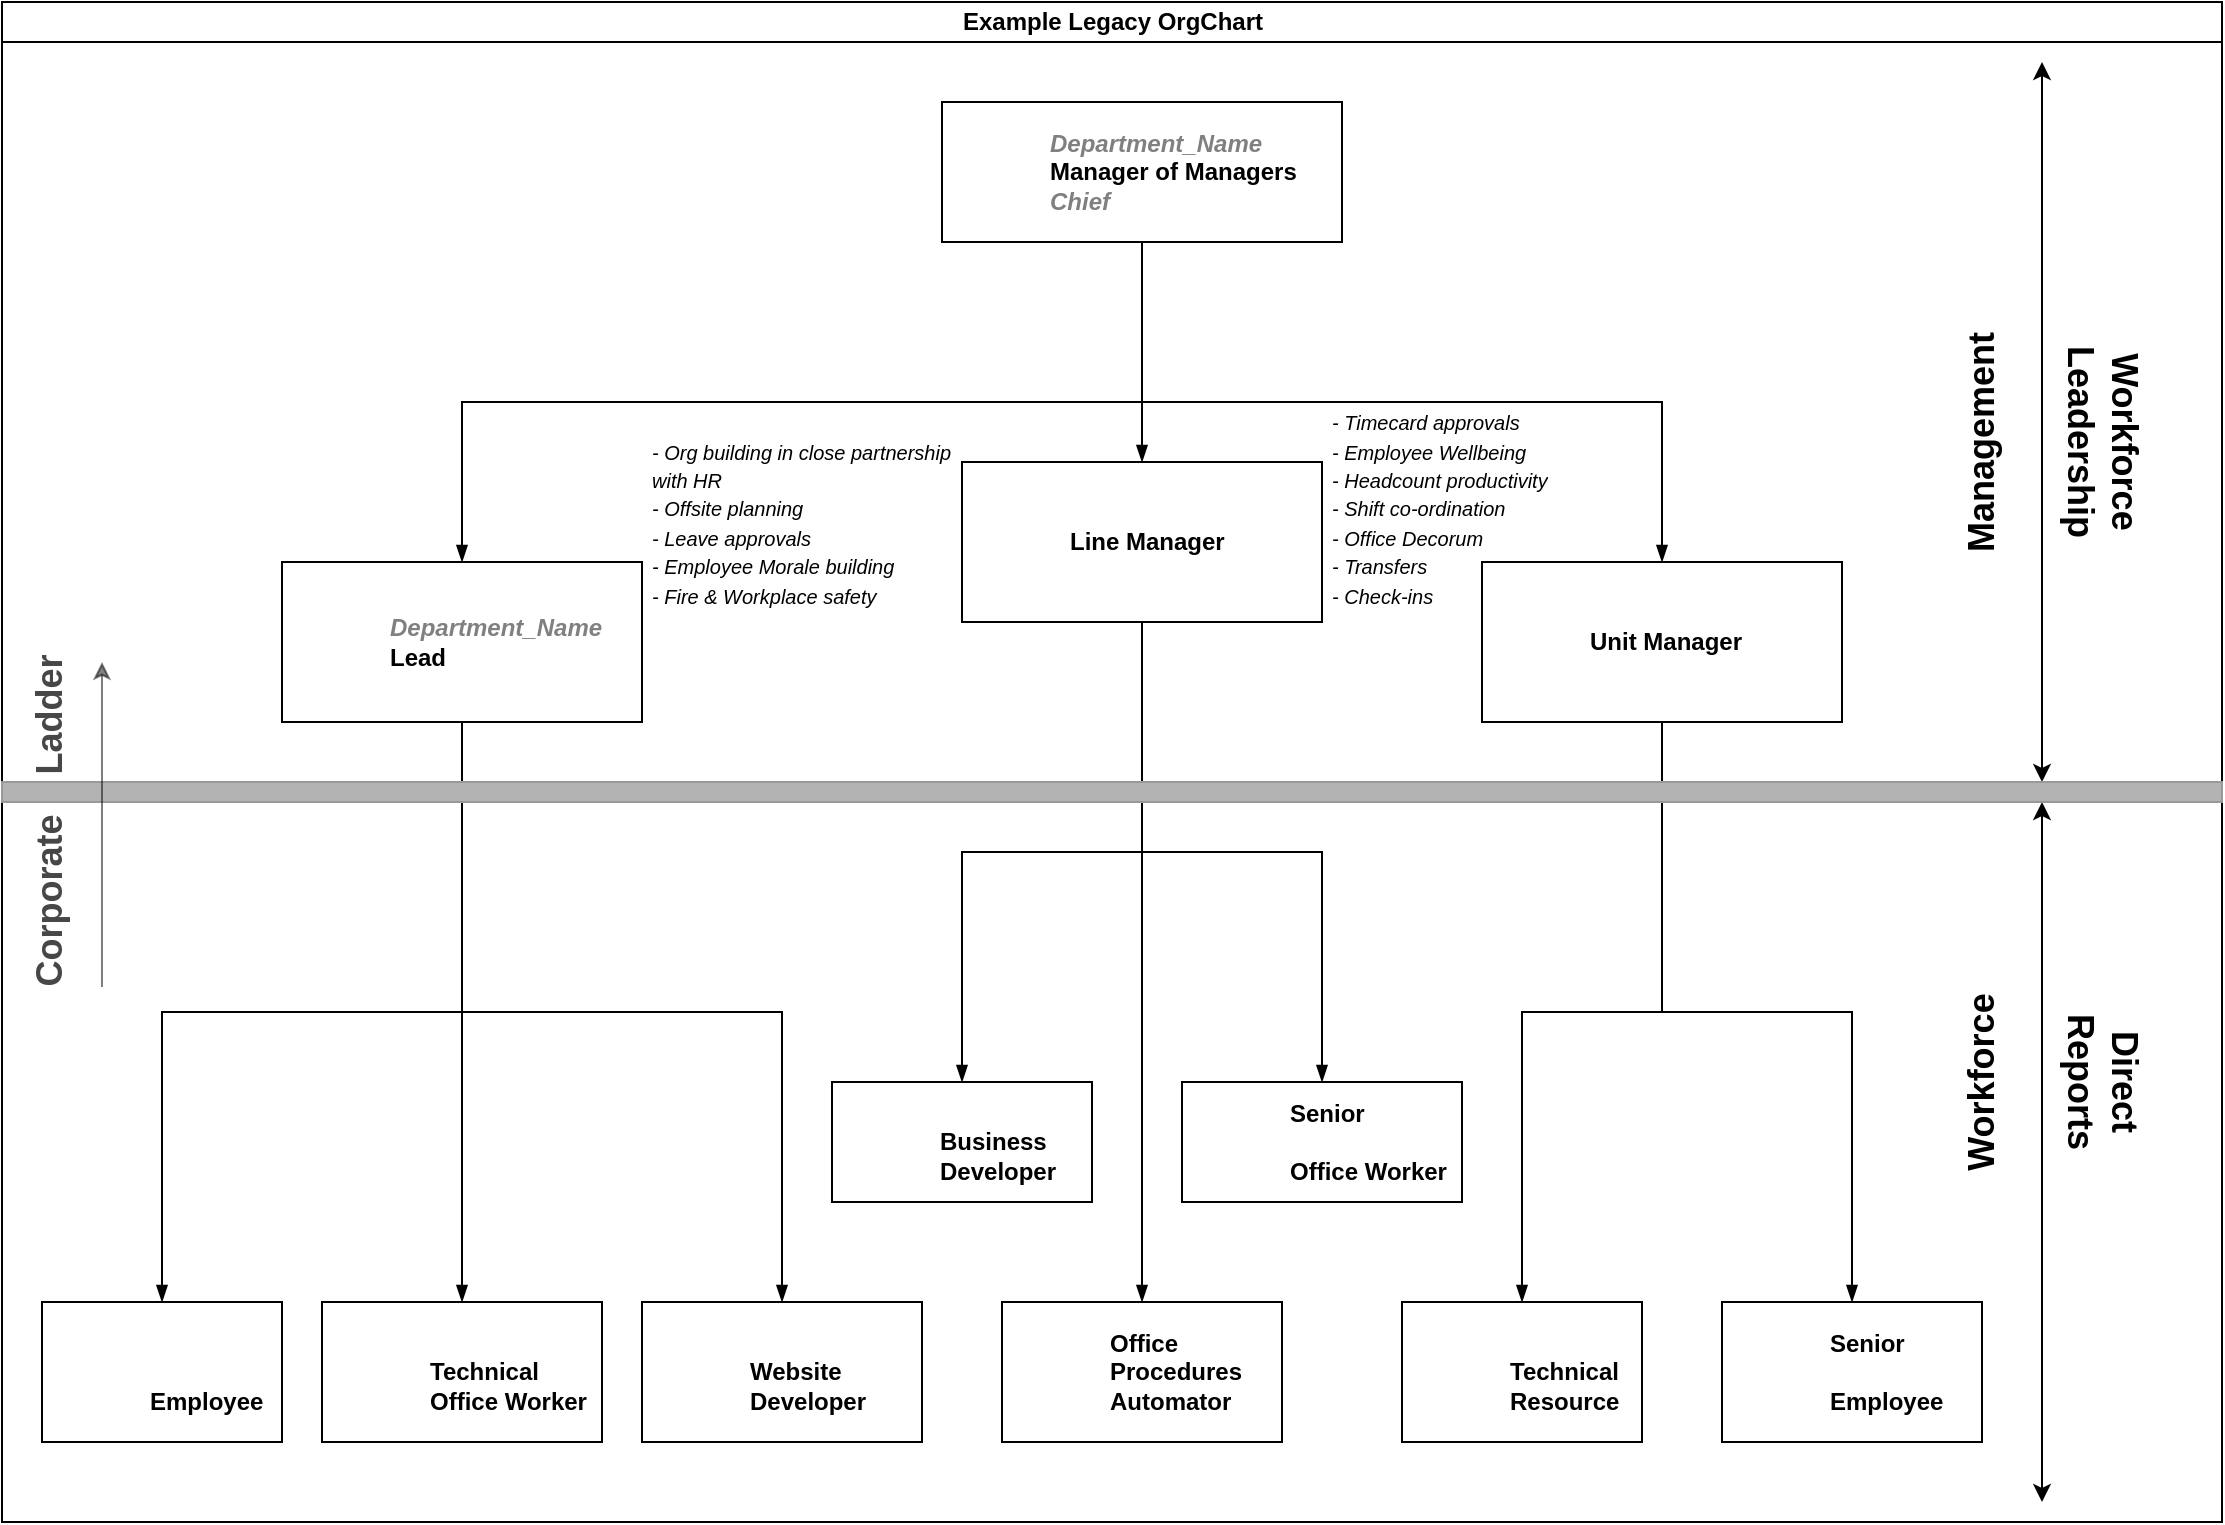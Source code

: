 <mxfile version="20.8.1" type="device"><diagram id="prtHgNgQTEPvFCAcTncT" name="Page-1"><mxGraphModel dx="1434" dy="838" grid="1" gridSize="10" guides="1" tooltips="1" connect="1" arrows="1" fold="1" page="1" pageScale="1" pageWidth="1169" pageHeight="827" math="0" shadow="0"><root><mxCell id="0"/><mxCell id="1" parent="0"/><mxCell id="dNxyNK7c78bLwvsdeMH5-11" value="Example Legacy OrgChart" style="swimlane;html=1;startSize=20;horizontal=1;containerType=tree;glass=0;direction=east;" parent="1" vertex="1"><mxGeometry x="40" y="40" width="1110" height="760" as="geometry"/></mxCell><UserObject label="&lt;i style=&quot;color: gray&quot;&gt;%dept_name%&lt;br&gt;&lt;/i&gt;%role%&lt;br&gt;&lt;i style=&quot;border-color: var(--border-color); color: gray;&quot;&gt;%alias%&lt;/i&gt;&lt;i style=&quot;color: gray&quot;&gt;&lt;br&gt;&lt;/i&gt;" placeholders="1" dept_name="Department_Name" role="Manager of Managers" alias="Chief" id="dNxyNK7c78bLwvsdeMH5-12"><mxCell style="label;image=https://cdn3.iconfinder.com/data/icons/user-avatars-1/512/users-10-3-128.png;whiteSpace=wrap;html=1;rounded=0;glass=0;treeMoving=1;treeFolding=1;" parent="dNxyNK7c78bLwvsdeMH5-11" vertex="1"><mxGeometry x="470" y="50" width="200" height="70" as="geometry"/></mxCell></UserObject><mxCell id="dNxyNK7c78bLwvsdeMH5-13" value="" style="endArrow=blockThin;endFill=1;fontSize=11;edgeStyle=elbowEdgeStyle;elbow=vertical;rounded=0;" parent="dNxyNK7c78bLwvsdeMH5-11" source="dNxyNK7c78bLwvsdeMH5-12" target="dNxyNK7c78bLwvsdeMH5-14" edge="1"><mxGeometry relative="1" as="geometry"/></mxCell><UserObject label="%role%" placeholders="1" role="Unit Manager" id="dNxyNK7c78bLwvsdeMH5-14"><mxCell style="label;image=https://cdn3.iconfinder.com/data/icons/user-avatars-1/512/users-9-2-128.png;whiteSpace=wrap;html=1;rounded=0;glass=0;treeFolding=1;treeMoving=1;" parent="dNxyNK7c78bLwvsdeMH5-11" vertex="1"><mxGeometry x="740" y="280" width="180" height="80" as="geometry"/></mxCell></UserObject><mxCell id="dNxyNK7c78bLwvsdeMH5-15" value="" style="endArrow=blockThin;endFill=1;fontSize=11;edgeStyle=elbowEdgeStyle;elbow=vertical;rounded=0;" parent="dNxyNK7c78bLwvsdeMH5-11" source="dNxyNK7c78bLwvsdeMH5-12" target="zjT_MDOcb-2LyVWN6Ogk-2" edge="1"><mxGeometry relative="1" as="geometry"/></mxCell><mxCell id="dNxyNK7c78bLwvsdeMH5-17" value="" style="endArrow=blockThin;endFill=1;fontSize=11;edgeStyle=elbowEdgeStyle;elbow=vertical;rounded=0;" parent="dNxyNK7c78bLwvsdeMH5-11" source="dNxyNK7c78bLwvsdeMH5-12" target="dNxyNK7c78bLwvsdeMH5-18" edge="1"><mxGeometry relative="1" as="geometry"/></mxCell><UserObject label="&lt;i style=&quot;border-color: var(--border-color); color: gray;&quot;&gt;%dept_name%&lt;/i&gt;&lt;br&gt;%role%" placeholders="1" role="Lead" dept_name="Department_Name" id="dNxyNK7c78bLwvsdeMH5-18"><mxCell style="label;image=https://cdn3.iconfinder.com/data/icons/user-avatars-1/512/users-3-128.png;whiteSpace=wrap;html=1;rounded=0;glass=0;" parent="dNxyNK7c78bLwvsdeMH5-11" vertex="1"><mxGeometry x="140" y="280" width="180" height="80" as="geometry"/></mxCell></UserObject><UserObject label="%role%" placeholders="1" role="Line Manager" id="zjT_MDOcb-2LyVWN6Ogk-2"><mxCell style="label;image=https://cdn3.iconfinder.com/data/icons/user-avatars-1/512/users-15-128.png;whiteSpace=wrap;html=1;rounded=0;glass=0;treeFolding=1;treeMoving=1;" parent="dNxyNK7c78bLwvsdeMH5-11" vertex="1"><mxGeometry x="480" y="230" width="180" height="80" as="geometry"/></mxCell></UserObject><mxCell id="zjT_MDOcb-2LyVWN6Ogk-7" value="" style="endArrow=blockThin;endFill=1;fontSize=11;edgeStyle=elbowEdgeStyle;elbow=vertical;rounded=0;" parent="dNxyNK7c78bLwvsdeMH5-11" source="dNxyNK7c78bLwvsdeMH5-14" target="zjT_MDOcb-2LyVWN6Ogk-8" edge="1"><mxGeometry relative="1" as="geometry"><mxPoint x="390" y="200" as="sourcePoint"/></mxGeometry></mxCell><UserObject label="%seniority%&lt;br style=&quot;border-color: var(--border-color);&quot;&gt;%type%&lt;br style=&quot;border-color: var(--border-color);&quot;&gt;%role%" placeholders="1" seniority="Senior" type="" role="Employee" id="zjT_MDOcb-2LyVWN6Ogk-8"><mxCell style="label;image=https://cdn3.iconfinder.com/data/icons/user-avatars-1/512/users-3-128.png;whiteSpace=wrap;html=1;rounded=0;glass=0;treeFolding=1;treeMoving=1;" parent="dNxyNK7c78bLwvsdeMH5-11" vertex="1"><mxGeometry x="860" y="650" width="130" height="70" as="geometry"/></mxCell></UserObject><mxCell id="zjT_MDOcb-2LyVWN6Ogk-9" value="" style="endArrow=blockThin;endFill=1;fontSize=11;edgeStyle=elbowEdgeStyle;elbow=vertical;rounded=0;" parent="dNxyNK7c78bLwvsdeMH5-11" source="dNxyNK7c78bLwvsdeMH5-14" target="zjT_MDOcb-2LyVWN6Ogk-10" edge="1"><mxGeometry relative="1" as="geometry"><mxPoint x="390" y="200" as="sourcePoint"/></mxGeometry></mxCell><UserObject label="%seniority%&lt;br style=&quot;border-color: var(--border-color);&quot;&gt;%type%&lt;br style=&quot;border-color: var(--border-color);&quot;&gt;%role%" placeholders="1" seniority="" type="Technical" role="Resource" id="zjT_MDOcb-2LyVWN6Ogk-10"><mxCell style="label;image=https://cdn3.iconfinder.com/data/icons/user-avatars-1/512/users-2-128.png;whiteSpace=wrap;html=1;rounded=0;glass=0;treeFolding=1;treeMoving=1;" parent="dNxyNK7c78bLwvsdeMH5-11" vertex="1"><mxGeometry x="700" y="650" width="120" height="70" as="geometry"/></mxCell></UserObject><mxCell id="zjT_MDOcb-2LyVWN6Ogk-13" value="" style="endArrow=blockThin;endFill=1;fontSize=11;edgeStyle=elbowEdgeStyle;elbow=vertical;rounded=0;" parent="dNxyNK7c78bLwvsdeMH5-11" source="dNxyNK7c78bLwvsdeMH5-18" target="zjT_MDOcb-2LyVWN6Ogk-14" edge="1"><mxGeometry relative="1" as="geometry"><mxPoint x="600" y="160" as="sourcePoint"/></mxGeometry></mxCell><UserObject label="%seniority%&lt;br style=&quot;border-color: var(--border-color);&quot;&gt;%type%&lt;br style=&quot;border-color: var(--border-color);&quot;&gt;%role%" placeholders="1" role="Employee" dept_name="Department_Name" seniority="" type="" id="zjT_MDOcb-2LyVWN6Ogk-14"><mxCell style="label;image=https://cdn3.iconfinder.com/data/icons/user-avatars-1/512/users-4-128.png;whiteSpace=wrap;html=1;rounded=0;glass=0;" parent="dNxyNK7c78bLwvsdeMH5-11" vertex="1"><mxGeometry x="20" y="650" width="120" height="70" as="geometry"/></mxCell></UserObject><mxCell id="zjT_MDOcb-2LyVWN6Ogk-15" value="" style="endArrow=blockThin;endFill=1;fontSize=11;edgeStyle=elbowEdgeStyle;elbow=vertical;rounded=0;" parent="dNxyNK7c78bLwvsdeMH5-11" source="dNxyNK7c78bLwvsdeMH5-18" target="zjT_MDOcb-2LyVWN6Ogk-16" edge="1"><mxGeometry relative="1" as="geometry"><mxPoint x="600" y="160" as="sourcePoint"/></mxGeometry></mxCell><UserObject label="%seniority%&lt;br style=&quot;border-color: var(--border-color);&quot;&gt;%type%&lt;br style=&quot;border-color: var(--border-color);&quot;&gt;%role%" placeholders="1" role="Developer" dept_name="Department_Name" seniority="" type="Website" id="zjT_MDOcb-2LyVWN6Ogk-16"><mxCell style="label;image=https://cdn3.iconfinder.com/data/icons/user-avatars-1/512/users-10-3-128.png;whiteSpace=wrap;html=1;rounded=0;glass=0;" parent="dNxyNK7c78bLwvsdeMH5-11" vertex="1"><mxGeometry x="320" y="650" width="140" height="70" as="geometry"/></mxCell></UserObject><mxCell id="zjT_MDOcb-2LyVWN6Ogk-19" value="" style="endArrow=blockThin;endFill=1;fontSize=11;edgeStyle=elbowEdgeStyle;elbow=vertical;rounded=0;" parent="dNxyNK7c78bLwvsdeMH5-11" source="zjT_MDOcb-2LyVWN6Ogk-2" target="zjT_MDOcb-2LyVWN6Ogk-20" edge="1"><mxGeometry relative="1" as="geometry"><mxPoint x="600" y="160" as="sourcePoint"/></mxGeometry></mxCell><UserObject label="%seniority%&lt;br style=&quot;border-color: var(--border-color);&quot;&gt;%type%&lt;br style=&quot;border-color: var(--border-color);&quot;&gt;%role%" placeholders="1" role="Developer" seniority="" type="Business" id="zjT_MDOcb-2LyVWN6Ogk-20"><mxCell style="label;image=https://cdn3.iconfinder.com/data/icons/user-avatars-1/512/users-4-128.png;whiteSpace=wrap;html=1;rounded=0;glass=0;treeFolding=1;treeMoving=1;" parent="dNxyNK7c78bLwvsdeMH5-11" vertex="1"><mxGeometry x="415" y="540" width="130" height="60" as="geometry"/></mxCell></UserObject><mxCell id="zjT_MDOcb-2LyVWN6Ogk-23" value="" style="endArrow=blockThin;endFill=1;fontSize=11;edgeStyle=elbowEdgeStyle;elbow=vertical;rounded=0;" parent="dNxyNK7c78bLwvsdeMH5-11" source="dNxyNK7c78bLwvsdeMH5-18" target="zjT_MDOcb-2LyVWN6Ogk-24" edge="1"><mxGeometry relative="1" as="geometry"><mxPoint x="600" y="160" as="sourcePoint"/></mxGeometry></mxCell><UserObject label="%seniority%&lt;br&gt;%type%&lt;br&gt;%role%" placeholders="1" role="Office Worker" dept_name="Department_Name" seniority="" type="Technical" id="zjT_MDOcb-2LyVWN6Ogk-24"><mxCell style="label;image=https://cdn3.iconfinder.com/data/icons/user-avatars-1/512/users-15-128.png;whiteSpace=wrap;html=1;rounded=0;glass=0;" parent="dNxyNK7c78bLwvsdeMH5-11" vertex="1"><mxGeometry x="160" y="650" width="140" height="70" as="geometry"/></mxCell></UserObject><mxCell id="zjT_MDOcb-2LyVWN6Ogk-25" value="" style="endArrow=blockThin;endFill=1;fontSize=11;edgeStyle=elbowEdgeStyle;elbow=vertical;rounded=0;" parent="dNxyNK7c78bLwvsdeMH5-11" source="zjT_MDOcb-2LyVWN6Ogk-2" target="zjT_MDOcb-2LyVWN6Ogk-26" edge="1"><mxGeometry relative="1" as="geometry"><mxPoint x="600" y="160" as="sourcePoint"/></mxGeometry></mxCell><UserObject label="%seniority%&lt;br style=&quot;border-color: var(--border-color);&quot;&gt;%type%&lt;br style=&quot;border-color: var(--border-color);&quot;&gt;%role%" placeholders="1" role="Automator" type="Procedures" seniority="Office" id="zjT_MDOcb-2LyVWN6Ogk-26"><mxCell style="label;image=https://cdn3.iconfinder.com/data/icons/user-avatars-1/512/users-3-128.png;whiteSpace=wrap;html=1;rounded=0;glass=0;treeFolding=1;treeMoving=1;" parent="dNxyNK7c78bLwvsdeMH5-11" vertex="1"><mxGeometry x="500" y="650" width="140" height="70" as="geometry"/></mxCell></UserObject><mxCell id="zjT_MDOcb-2LyVWN6Ogk-27" value="" style="endArrow=blockThin;endFill=1;fontSize=11;edgeStyle=elbowEdgeStyle;elbow=vertical;rounded=0;" parent="dNxyNK7c78bLwvsdeMH5-11" source="zjT_MDOcb-2LyVWN6Ogk-2" target="zjT_MDOcb-2LyVWN6Ogk-28" edge="1"><mxGeometry relative="1" as="geometry"><mxPoint x="610" y="160" as="sourcePoint"/></mxGeometry></mxCell><UserObject label="%seniority%&lt;br style=&quot;border-color: var(--border-color);&quot;&gt;%type%&lt;br style=&quot;border-color: var(--border-color);&quot;&gt;%role%" placeholders="1" role="Office Worker" seniority="Senior" type="" id="zjT_MDOcb-2LyVWN6Ogk-28"><mxCell style="label;image=https://cdn3.iconfinder.com/data/icons/user-avatars-1/512/users-9-2-128.png;whiteSpace=wrap;html=1;rounded=0;glass=0;treeFolding=1;treeMoving=1;" parent="dNxyNK7c78bLwvsdeMH5-11" vertex="1"><mxGeometry x="590" y="540" width="140" height="60" as="geometry"/></mxCell></UserObject><mxCell id="zjT_MDOcb-2LyVWN6Ogk-35" value="" style="endArrow=classic;startArrow=classic;html=1;rounded=0;" parent="dNxyNK7c78bLwvsdeMH5-11" edge="1"><mxGeometry width="50" height="50" relative="1" as="geometry"><mxPoint x="1020" y="390" as="sourcePoint"/><mxPoint x="1020" y="30" as="targetPoint"/></mxGeometry></mxCell><mxCell id="zjT_MDOcb-2LyVWN6Ogk-36" value="" style="endArrow=none;html=1;rounded=0;" parent="dNxyNK7c78bLwvsdeMH5-11" edge="1"><mxGeometry width="50" height="50" relative="1" as="geometry"><mxPoint x="990" y="390" as="sourcePoint"/><mxPoint x="1050" y="390" as="targetPoint"/></mxGeometry></mxCell><mxCell id="zjT_MDOcb-2LyVWN6Ogk-38" value="" style="endArrow=none;html=1;rounded=0;" parent="dNxyNK7c78bLwvsdeMH5-11" edge="1"><mxGeometry width="50" height="50" relative="1" as="geometry"><mxPoint x="990" y="400" as="sourcePoint"/><mxPoint x="1050" y="400" as="targetPoint"/></mxGeometry></mxCell><mxCell id="zjT_MDOcb-2LyVWN6Ogk-39" value="" style="endArrow=classic;startArrow=classic;html=1;rounded=0;" parent="dNxyNK7c78bLwvsdeMH5-11" edge="1"><mxGeometry width="50" height="50" relative="1" as="geometry"><mxPoint x="1020" y="750" as="sourcePoint"/><mxPoint x="1020" y="400" as="targetPoint"/></mxGeometry></mxCell><mxCell id="zjT_MDOcb-2LyVWN6Ogk-40" value="&lt;b&gt;&lt;font style=&quot;&quot;&gt;&lt;font style=&quot;font-size: 18px;&quot;&gt;Management&lt;/font&gt;&lt;br&gt;&lt;/font&gt;&lt;/b&gt;" style="text;html=1;strokeColor=none;fillColor=none;align=center;verticalAlign=middle;whiteSpace=wrap;rounded=0;rotation=270;" parent="dNxyNK7c78bLwvsdeMH5-11" vertex="1"><mxGeometry x="940" y="200" width="100" height="40" as="geometry"/></mxCell><mxCell id="zjT_MDOcb-2LyVWN6Ogk-41" value="&lt;b&gt;&lt;font style=&quot;&quot;&gt;&lt;font style=&quot;font-size: 18px;&quot;&gt;Workforce Leadership&lt;/font&gt;&lt;br&gt;&lt;/font&gt;&lt;/b&gt;" style="text;html=1;strokeColor=none;fillColor=none;align=center;verticalAlign=middle;whiteSpace=wrap;rounded=0;rotation=90;" parent="dNxyNK7c78bLwvsdeMH5-11" vertex="1"><mxGeometry x="1000" y="200" width="100" height="40" as="geometry"/></mxCell><mxCell id="zjT_MDOcb-2LyVWN6Ogk-42" value="&lt;b&gt;&lt;font style=&quot;&quot;&gt;&lt;font style=&quot;font-size: 18px;&quot;&gt;Direct Reports&lt;/font&gt;&lt;br&gt;&lt;/font&gt;&lt;/b&gt;" style="text;html=1;strokeColor=none;fillColor=none;align=center;verticalAlign=middle;whiteSpace=wrap;rounded=0;rotation=90;" parent="dNxyNK7c78bLwvsdeMH5-11" vertex="1"><mxGeometry x="1000" y="520" width="100" height="40" as="geometry"/></mxCell><mxCell id="zjT_MDOcb-2LyVWN6Ogk-44" value="&lt;b&gt;&lt;font style=&quot;&quot;&gt;&lt;font style=&quot;font-size: 18px;&quot;&gt;Workforce&lt;/font&gt;&lt;br&gt;&lt;/font&gt;&lt;/b&gt;" style="text;html=1;strokeColor=none;fillColor=none;align=center;verticalAlign=middle;whiteSpace=wrap;rounded=0;rotation=270;" parent="dNxyNK7c78bLwvsdeMH5-11" vertex="1"><mxGeometry x="940" y="520" width="100" height="40" as="geometry"/></mxCell><mxCell id="zjT_MDOcb-2LyVWN6Ogk-45" value="" style="rounded=0;whiteSpace=wrap;html=1;fontSize=18;fillColor=#B3B3B3;strokeColor=#999999;" parent="dNxyNK7c78bLwvsdeMH5-11" vertex="1"><mxGeometry y="390" width="1110" height="10" as="geometry"/></mxCell><mxCell id="eAgZKTzjG2FC8HeCP9xd-3" value="&lt;i&gt;&lt;font style=&quot;font-size: 10px;&quot;&gt;&lt;b&gt;&lt;br&gt;&lt;br&gt;&lt;/b&gt;&lt;br&gt;&lt;br&gt;- Org building in close partnership with HR&lt;br&gt;- Offsite planning&lt;br&gt;- Leave approvals&lt;br&gt;- Employee Morale building&lt;br&gt;- Fire &amp;amp; Workplace safety&lt;/font&gt;&lt;/i&gt;" style="text;html=1;strokeColor=none;fillColor=none;spacing=5;spacingTop=-20;whiteSpace=wrap;overflow=hidden;rounded=0;" parent="dNxyNK7c78bLwvsdeMH5-11" vertex="1"><mxGeometry x="320" y="170" width="170" height="170" as="geometry"/></mxCell><mxCell id="eAgZKTzjG2FC8HeCP9xd-4" value="&lt;i&gt;&lt;font style=&quot;font-size: 10px;&quot;&gt;&lt;b&gt;&lt;br&gt;&lt;br&gt;&lt;/b&gt;&lt;br&gt;- Timecard approvals&lt;br&gt;- Employee Wellbeing&lt;br&gt;- Headcount productivity&lt;br&gt;- Shift co-ordination&lt;br&gt;- Office Decorum&lt;br&gt;- Transfers&lt;br&gt;- Check-ins&lt;/font&gt;&lt;/i&gt;" style="text;html=1;strokeColor=none;fillColor=none;spacing=5;spacingTop=-20;whiteSpace=wrap;overflow=hidden;rounded=0;" parent="dNxyNK7c78bLwvsdeMH5-11" vertex="1"><mxGeometry x="660" y="170" width="170" height="140" as="geometry"/></mxCell><mxCell id="sln5Xol4Oh6eNLEYuEnU-1" value="" style="shape=image;html=1;verticalAlign=top;verticalLabelPosition=bottom;labelBackgroundColor=#ffffff;imageAspect=0;aspect=fixed;image=https://cdn0.iconfinder.com/data/icons/phosphor-thin-vol-3/256/ladder-simple-thin-128.png;opacity=25;" parent="dNxyNK7c78bLwvsdeMH5-11" vertex="1"><mxGeometry y="404" width="50" height="50" as="geometry"/></mxCell><mxCell id="sln5Xol4Oh6eNLEYuEnU-2" value="" style="shape=image;html=1;verticalAlign=top;verticalLabelPosition=bottom;labelBackgroundColor=#ffffff;imageAspect=0;aspect=fixed;image=https://cdn0.iconfinder.com/data/icons/phosphor-thin-vol-3/256/ladder-simple-thin-128.png;opacity=25;" parent="dNxyNK7c78bLwvsdeMH5-11" vertex="1"><mxGeometry y="440" width="50" height="50" as="geometry"/></mxCell><mxCell id="sln5Xol4Oh6eNLEYuEnU-3" value="" style="shape=image;html=1;verticalAlign=top;verticalLabelPosition=bottom;labelBackgroundColor=#ffffff;imageAspect=0;aspect=fixed;image=https://cdn0.iconfinder.com/data/icons/phosphor-thin-vol-3/256/ladder-simple-thin-128.png;opacity=25;" parent="dNxyNK7c78bLwvsdeMH5-11" vertex="1"><mxGeometry y="370" width="50" height="50" as="geometry"/></mxCell><mxCell id="sln5Xol4Oh6eNLEYuEnU-6" value="" style="shape=image;html=1;verticalAlign=top;verticalLabelPosition=bottom;labelBackgroundColor=#ffffff;imageAspect=0;aspect=fixed;image=https://cdn0.iconfinder.com/data/icons/phosphor-thin-vol-3/256/ladder-simple-thin-128.png;opacity=25;" parent="dNxyNK7c78bLwvsdeMH5-11" vertex="1"><mxGeometry y="304" width="50" height="50" as="geometry"/></mxCell><mxCell id="sln5Xol4Oh6eNLEYuEnU-7" value="" style="shape=image;html=1;verticalAlign=top;verticalLabelPosition=bottom;labelBackgroundColor=#ffffff;imageAspect=0;aspect=fixed;image=https://cdn0.iconfinder.com/data/icons/phosphor-thin-vol-3/256/ladder-simple-thin-128.png;opacity=25;" parent="dNxyNK7c78bLwvsdeMH5-11" vertex="1"><mxGeometry y="340" width="50" height="50" as="geometry"/></mxCell><mxCell id="sln5Xol4Oh6eNLEYuEnU-8" value="" style="shape=image;html=1;verticalAlign=top;verticalLabelPosition=bottom;labelBackgroundColor=#ffffff;imageAspect=0;aspect=fixed;image=https://cdn0.iconfinder.com/data/icons/phosphor-thin-vol-3/256/ladder-simple-thin-128.png;opacity=25;" parent="dNxyNK7c78bLwvsdeMH5-11" vertex="1"><mxGeometry y="270" width="50" height="50" as="geometry"/></mxCell><mxCell id="sln5Xol4Oh6eNLEYuEnU-11" value="" style="shape=image;html=1;verticalAlign=top;verticalLabelPosition=bottom;labelBackgroundColor=#ffffff;imageAspect=0;aspect=fixed;image=https://cdn0.iconfinder.com/data/icons/phosphor-thin-vol-3/256/ladder-simple-thin-128.png;imageBorder=none;imageBackground=none;opacity=25;" parent="dNxyNK7c78bLwvsdeMH5-11" vertex="1"><mxGeometry y="480" width="50" height="50" as="geometry"/></mxCell><mxCell id="sln5Xol4Oh6eNLEYuEnU-12" value="" style="shape=image;html=1;verticalAlign=top;verticalLabelPosition=bottom;labelBackgroundColor=#ffffff;imageAspect=0;aspect=fixed;image=https://cdn0.iconfinder.com/data/icons/phosphor-thin-vol-3/256/ladder-simple-thin-128.png;opacity=25;" parent="dNxyNK7c78bLwvsdeMH5-11" vertex="1"><mxGeometry y="204" width="50" height="50" as="geometry"/></mxCell><mxCell id="sln5Xol4Oh6eNLEYuEnU-13" value="" style="shape=image;html=1;verticalAlign=top;verticalLabelPosition=bottom;labelBackgroundColor=#ffffff;imageAspect=0;aspect=fixed;image=https://cdn0.iconfinder.com/data/icons/phosphor-thin-vol-3/256/ladder-simple-thin-128.png;opacity=25;" parent="dNxyNK7c78bLwvsdeMH5-11" vertex="1"><mxGeometry y="240" width="50" height="50" as="geometry"/></mxCell><mxCell id="sln5Xol4Oh6eNLEYuEnU-14" value="" style="shape=image;html=1;verticalAlign=top;verticalLabelPosition=bottom;labelBackgroundColor=#ffffff;imageAspect=0;aspect=fixed;image=https://cdn0.iconfinder.com/data/icons/phosphor-thin-vol-3/256/ladder-simple-thin-128.png;opacity=25;" parent="dNxyNK7c78bLwvsdeMH5-11" vertex="1"><mxGeometry y="170" width="50" height="50" as="geometry"/></mxCell><mxCell id="sln5Xol4Oh6eNLEYuEnU-15" value="&lt;b&gt;&lt;font style=&quot;&quot;&gt;&lt;font style=&quot;font-size: 18px;&quot;&gt;Corporate&amp;nbsp; &amp;nbsp; Ladder&lt;/font&gt;&lt;br&gt;&lt;/font&gt;&lt;/b&gt;" style="text;html=1;strokeColor=none;fillColor=none;align=center;verticalAlign=middle;whiteSpace=wrap;rounded=0;rotation=270;opacity=25;fontColor=#474747;" parent="dNxyNK7c78bLwvsdeMH5-11" vertex="1"><mxGeometry x="-112.5" y="390" width="272.5" height="40" as="geometry"/></mxCell><mxCell id="sln5Xol4Oh6eNLEYuEnU-16" value="" style="endArrow=classic;html=1;rounded=0;exitX=1;exitY=0.25;exitDx=0;exitDy=0;opacity=50;" parent="dNxyNK7c78bLwvsdeMH5-11" source="sln5Xol4Oh6eNLEYuEnU-11" edge="1"><mxGeometry x="1" y="-73" width="50" height="50" relative="1" as="geometry"><mxPoint x="50" y="450" as="sourcePoint"/><mxPoint x="50" y="330" as="targetPoint"/><mxPoint x="-53" y="-70" as="offset"/></mxGeometry></mxCell></root></mxGraphModel></diagram></mxfile>